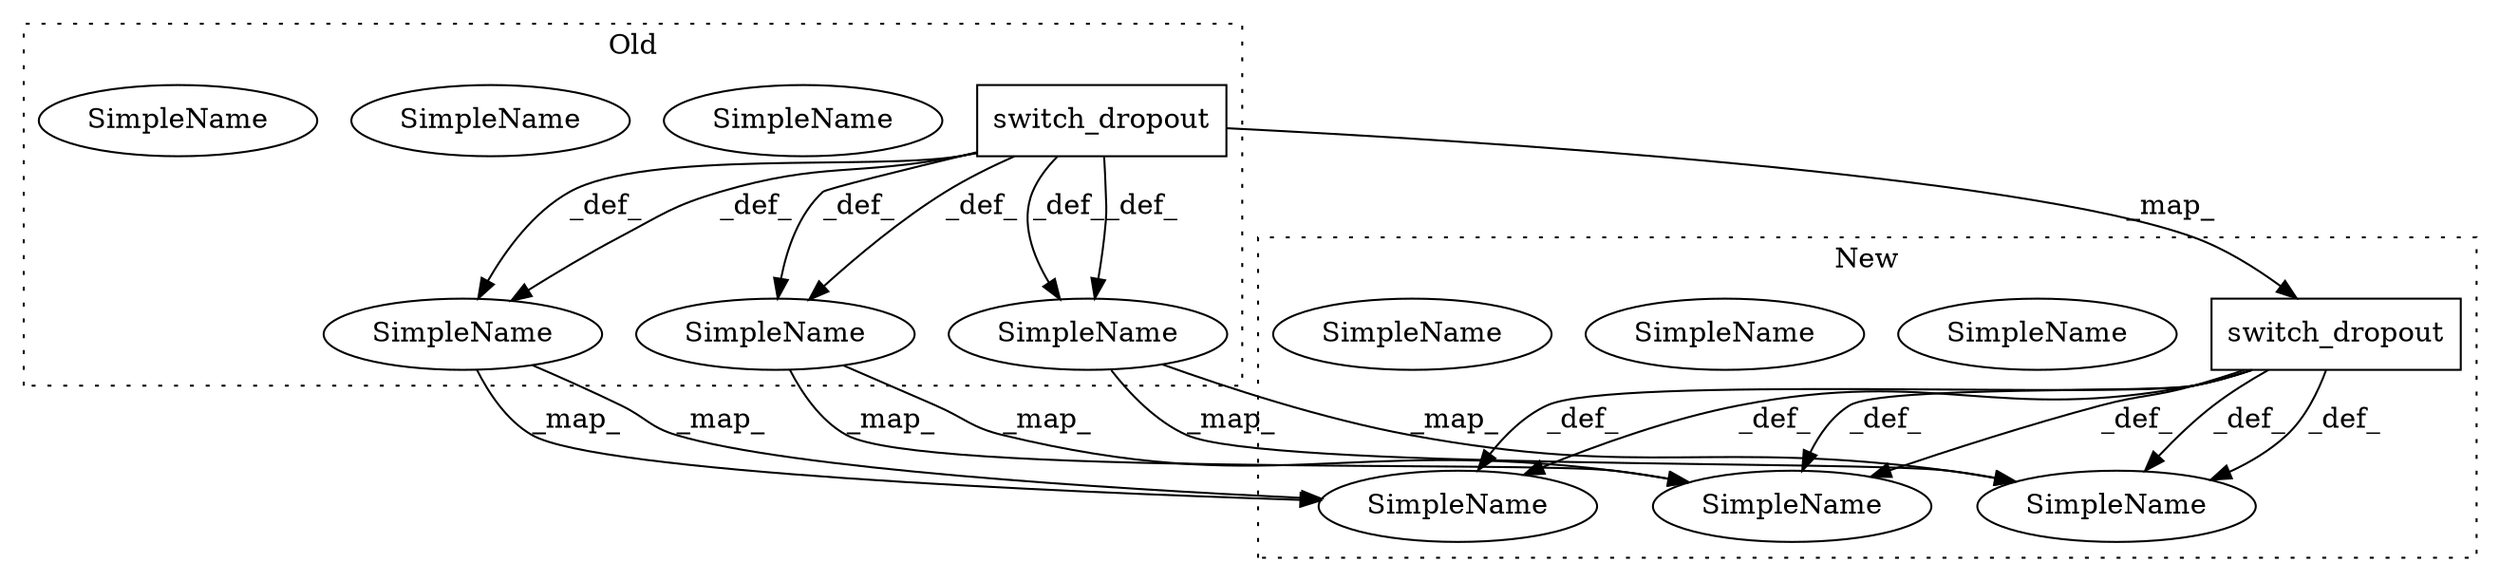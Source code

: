 digraph G {
subgraph cluster0 {
1 [label="switch_dropout" a="32" s="3412,3450" l="15,1" shape="box"];
3 [label="SimpleName" a="42" s="3647" l="4" shape="ellipse"];
6 [label="SimpleName" a="42" s="3647" l="4" shape="ellipse"];
7 [label="SimpleName" a="42" s="3265" l="4" shape="ellipse"];
10 [label="SimpleName" a="42" s="3265" l="4" shape="ellipse"];
11 [label="SimpleName" a="42" s="3542" l="4" shape="ellipse"];
14 [label="SimpleName" a="42" s="3542" l="4" shape="ellipse"];
label = "Old";
style="dotted";
}
subgraph cluster1 {
2 [label="switch_dropout" a="32" s="3533,3576" l="15,1" shape="box"];
4 [label="SimpleName" a="42" s="3879" l="4" shape="ellipse"];
5 [label="SimpleName" a="42" s="3879" l="4" shape="ellipse"];
8 [label="SimpleName" a="42" s="3587" l="4" shape="ellipse"];
9 [label="SimpleName" a="42" s="3587" l="4" shape="ellipse"];
12 [label="SimpleName" a="42" s="3774" l="4" shape="ellipse"];
13 [label="SimpleName" a="42" s="3774" l="4" shape="ellipse"];
label = "New";
style="dotted";
}
1 -> 10 [label="_def_"];
1 -> 2 [label="_map_"];
1 -> 6 [label="_def_"];
1 -> 10 [label="_def_"];
1 -> 14 [label="_def_"];
1 -> 6 [label="_def_"];
1 -> 14 [label="_def_"];
2 -> 9 [label="_def_"];
2 -> 5 [label="_def_"];
2 -> 5 [label="_def_"];
2 -> 9 [label="_def_"];
2 -> 13 [label="_def_"];
2 -> 13 [label="_def_"];
6 -> 5 [label="_map_"];
6 -> 5 [label="_map_"];
10 -> 9 [label="_map_"];
10 -> 9 [label="_map_"];
14 -> 13 [label="_map_"];
14 -> 13 [label="_map_"];
}